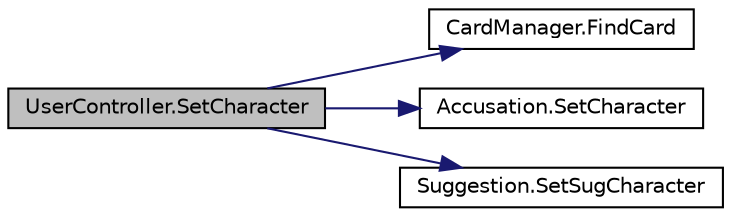 digraph "UserController.SetCharacter"
{
 // LATEX_PDF_SIZE
  edge [fontname="Helvetica",fontsize="10",labelfontname="Helvetica",labelfontsize="10"];
  node [fontname="Helvetica",fontsize="10",shape=record];
  rankdir="LR";
  Node1 [label="UserController.SetCharacter",height=0.2,width=0.4,color="black", fillcolor="grey75", style="filled", fontcolor="black",tooltip=" "];
  Node1 -> Node2 [color="midnightblue",fontsize="10",style="solid"];
  Node2 [label="CardManager.FindCard",height=0.2,width=0.4,color="black", fillcolor="white", style="filled",URL="$class_card_manager.html#a124d7d9ab3a0e7c22ca64c15da76d4b1",tooltip=" "];
  Node1 -> Node3 [color="midnightblue",fontsize="10",style="solid"];
  Node3 [label="Accusation.SetCharacter",height=0.2,width=0.4,color="black", fillcolor="white", style="filled",URL="$class_accusation.html#ac3146e7ac1d8844109100dc748bba140",tooltip=" "];
  Node1 -> Node4 [color="midnightblue",fontsize="10",style="solid"];
  Node4 [label="Suggestion.SetSugCharacter",height=0.2,width=0.4,color="black", fillcolor="white", style="filled",URL="$class_suggestion.html#ae03e87f844af513f0b46a5447a2cd427",tooltip=" "];
}
